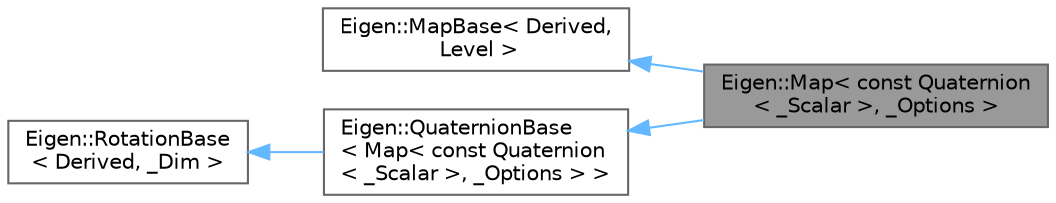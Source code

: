 digraph "Eigen::Map&lt; const Quaternion&lt; _Scalar &gt;, _Options &gt;"
{
 // LATEX_PDF_SIZE
  bgcolor="transparent";
  edge [fontname=Helvetica,fontsize=10,labelfontname=Helvetica,labelfontsize=10];
  node [fontname=Helvetica,fontsize=10,shape=box,height=0.2,width=0.4];
  rankdir="LR";
  Node1 [id="Node000001",label="Eigen::Map\< const Quaternion\l\< _Scalar \>, _Options \>",height=0.2,width=0.4,color="gray40", fillcolor="grey60", style="filled", fontcolor="black",tooltip="Quaternion expression mapping a constant memory buffer"];
  Node2 -> Node1 [id="edge1_Node000001_Node000002",dir="back",color="steelblue1",style="solid",tooltip=" "];
  Node2 [id="Node000002",label="Eigen::MapBase\< Derived,\l Level \>",height=0.2,width=0.4,color="gray40", fillcolor="white", style="filled",URL="$class_eigen_1_1_map_base.html",tooltip=" "];
  Node3 -> Node1 [id="edge2_Node000001_Node000003",dir="back",color="steelblue1",style="solid",tooltip=" "];
  Node3 [id="Node000003",label="Eigen::QuaternionBase\l\< Map\< const Quaternion\l\< _Scalar \>, _Options \> \>",height=0.2,width=0.4,color="gray40", fillcolor="white", style="filled",URL="$class_eigen_1_1_quaternion_base.html",tooltip=" "];
  Node4 -> Node3 [id="edge3_Node000003_Node000004",dir="back",color="steelblue1",style="solid",tooltip=" "];
  Node4 [id="Node000004",label="Eigen::RotationBase\l\< Derived, _Dim \>",height=0.2,width=0.4,color="gray40", fillcolor="white", style="filled",URL="$class_eigen_1_1_rotation_base.html",tooltip="Common base class for compact rotation representations"];
}
